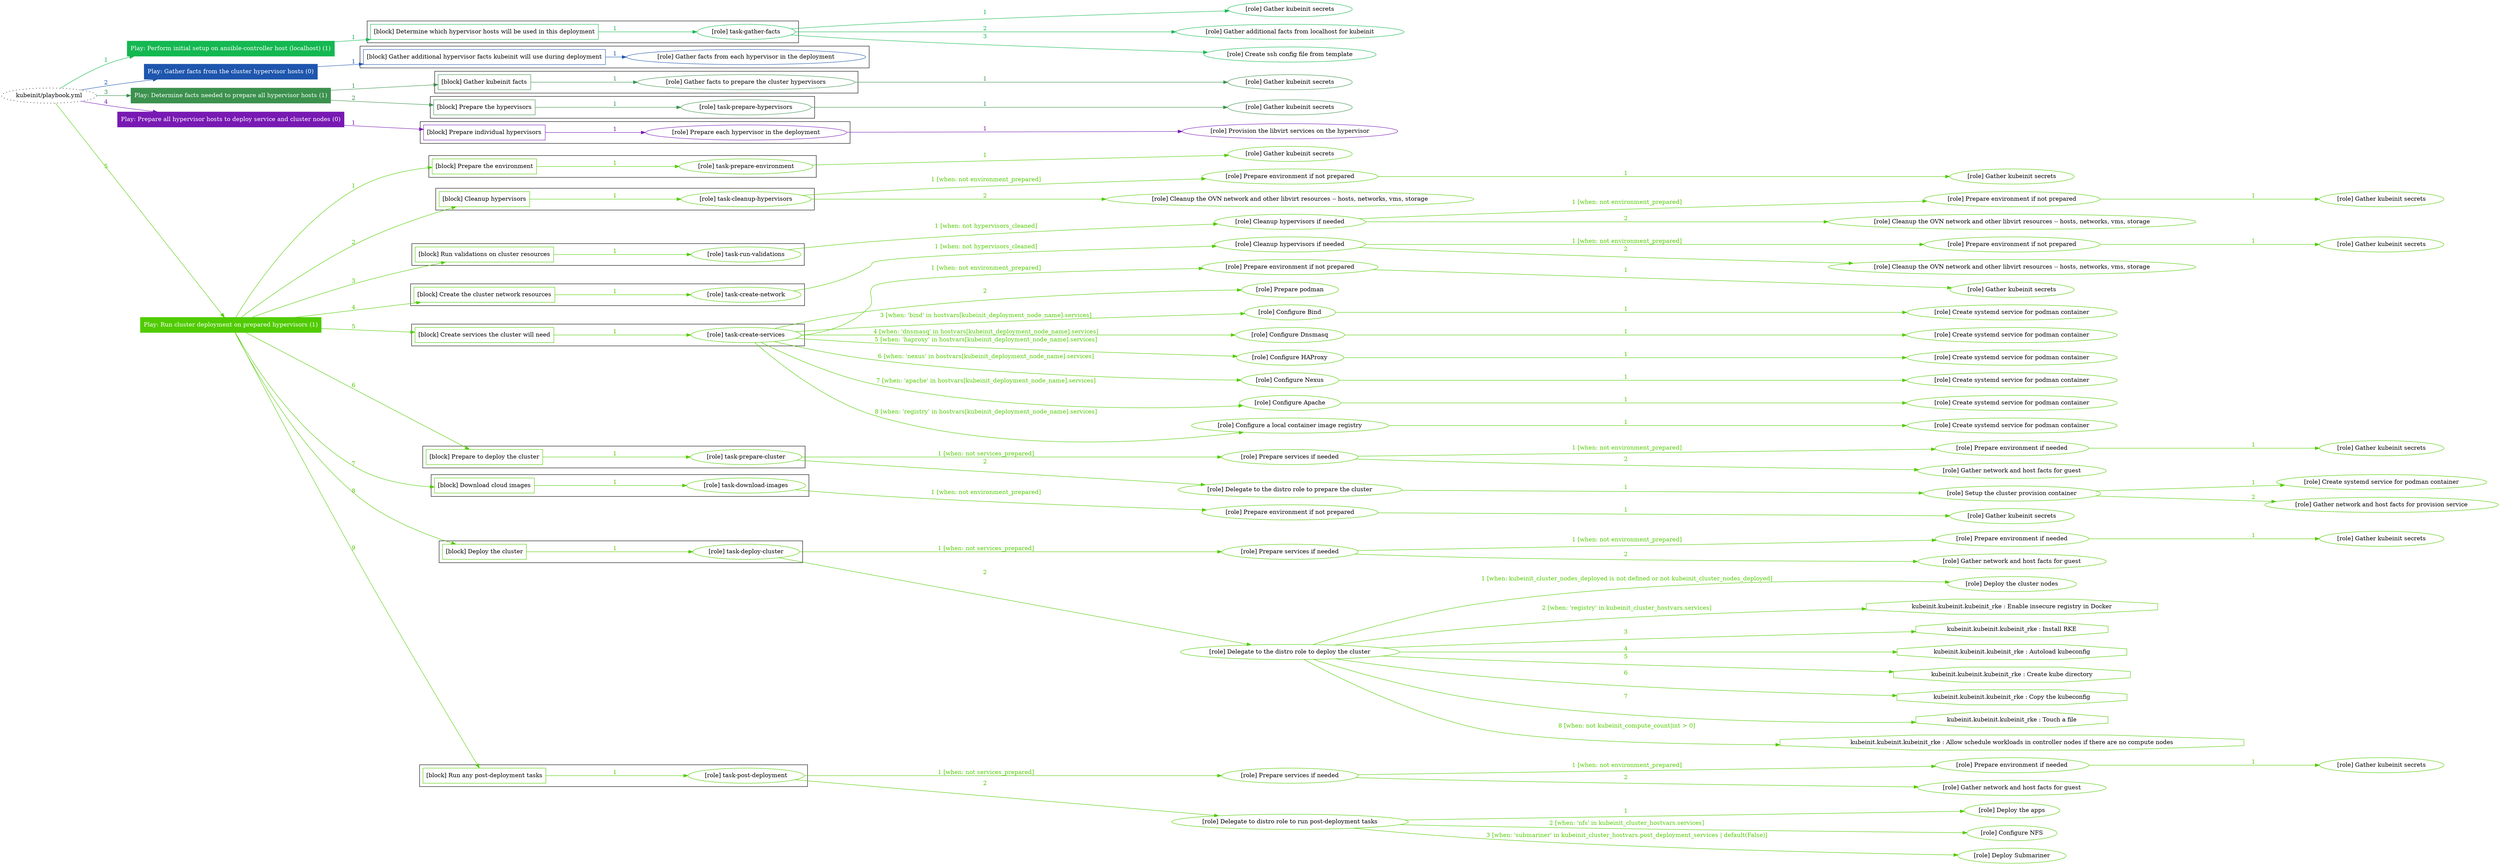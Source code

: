 digraph {
	graph [concentrate=true ordering=in rankdir=LR ratio=fill]
	edge [esep=5 sep=10]
	"kubeinit/playbook.yml" [URL="/home/runner/work/kubeinit/kubeinit/kubeinit/playbook.yml" id=playbook_d50cd968 style=dotted]
	play_6e24d308 [label="Play: Perform initial setup on ansible-controller host (localhost) (1)" URL="/home/runner/work/kubeinit/kubeinit/kubeinit/playbook.yml" color="#14b851" fontcolor="#ffffff" id=play_6e24d308 shape=box style=filled tooltip=localhost]
	"kubeinit/playbook.yml" -> play_6e24d308 [label="1 " color="#14b851" fontcolor="#14b851" id=edge_58a0441f labeltooltip="1 " tooltip="1 "]
	subgraph "Gather kubeinit secrets" {
		role_6b234a7d [label="[role] Gather kubeinit secrets" URL="/home/runner/.ansible/collections/ansible_collections/kubeinit/kubeinit/roles/kubeinit_prepare/tasks/build_hypervisors_group.yml" color="#14b851" id=role_6b234a7d tooltip="Gather kubeinit secrets"]
	}
	subgraph "Gather additional facts from localhost for kubeinit" {
		role_e1f1904f [label="[role] Gather additional facts from localhost for kubeinit" URL="/home/runner/.ansible/collections/ansible_collections/kubeinit/kubeinit/roles/kubeinit_prepare/tasks/build_hypervisors_group.yml" color="#14b851" id=role_e1f1904f tooltip="Gather additional facts from localhost for kubeinit"]
	}
	subgraph "Create ssh config file from template" {
		role_5e4a9730 [label="[role] Create ssh config file from template" URL="/home/runner/.ansible/collections/ansible_collections/kubeinit/kubeinit/roles/kubeinit_prepare/tasks/build_hypervisors_group.yml" color="#14b851" id=role_5e4a9730 tooltip="Create ssh config file from template"]
	}
	subgraph "task-gather-facts" {
		role_fea4864c [label="[role] task-gather-facts" URL="/home/runner/work/kubeinit/kubeinit/kubeinit/playbook.yml" color="#14b851" id=role_fea4864c tooltip="task-gather-facts"]
		role_fea4864c -> role_6b234a7d [label="1 " color="#14b851" fontcolor="#14b851" id=edge_ef1107d3 labeltooltip="1 " tooltip="1 "]
		role_fea4864c -> role_e1f1904f [label="2 " color="#14b851" fontcolor="#14b851" id=edge_8887364e labeltooltip="2 " tooltip="2 "]
		role_fea4864c -> role_5e4a9730 [label="3 " color="#14b851" fontcolor="#14b851" id=edge_f2feffcb labeltooltip="3 " tooltip="3 "]
	}
	subgraph "Play: Perform initial setup on ansible-controller host (localhost) (1)" {
		play_6e24d308 -> block_32f1441e [label=1 color="#14b851" fontcolor="#14b851" id=edge_c7aed9fe labeltooltip=1 tooltip=1]
		subgraph cluster_block_32f1441e {
			block_32f1441e [label="[block] Determine which hypervisor hosts will be used in this deployment" URL="/home/runner/work/kubeinit/kubeinit/kubeinit/playbook.yml" color="#14b851" id=block_32f1441e labeltooltip="Determine which hypervisor hosts will be used in this deployment" shape=box tooltip="Determine which hypervisor hosts will be used in this deployment"]
			block_32f1441e -> role_fea4864c [label="1 " color="#14b851" fontcolor="#14b851" id=edge_cf412bc0 labeltooltip="1 " tooltip="1 "]
		}
	}
	play_21472c81 [label="Play: Gather facts from the cluster hypervisor hosts (0)" URL="/home/runner/work/kubeinit/kubeinit/kubeinit/playbook.yml" color="#1e56ae" fontcolor="#ffffff" id=play_21472c81 shape=box style=filled tooltip="Play: Gather facts from the cluster hypervisor hosts (0)"]
	"kubeinit/playbook.yml" -> play_21472c81 [label="2 " color="#1e56ae" fontcolor="#1e56ae" id=edge_acae8603 labeltooltip="2 " tooltip="2 "]
	subgraph "Gather facts from each hypervisor in the deployment" {
		role_f30ad9b3 [label="[role] Gather facts from each hypervisor in the deployment" URL="/home/runner/work/kubeinit/kubeinit/kubeinit/playbook.yml" color="#1e56ae" id=role_f30ad9b3 tooltip="Gather facts from each hypervisor in the deployment"]
	}
	subgraph "Play: Gather facts from the cluster hypervisor hosts (0)" {
		play_21472c81 -> block_d3c3daf4 [label=1 color="#1e56ae" fontcolor="#1e56ae" id=edge_dc9f9988 labeltooltip=1 tooltip=1]
		subgraph cluster_block_d3c3daf4 {
			block_d3c3daf4 [label="[block] Gather additional hypervisor facts kubeinit will use during deployment" URL="/home/runner/work/kubeinit/kubeinit/kubeinit/playbook.yml" color="#1e56ae" id=block_d3c3daf4 labeltooltip="Gather additional hypervisor facts kubeinit will use during deployment" shape=box tooltip="Gather additional hypervisor facts kubeinit will use during deployment"]
			block_d3c3daf4 -> role_f30ad9b3 [label="1 " color="#1e56ae" fontcolor="#1e56ae" id=edge_e91d3eb0 labeltooltip="1 " tooltip="1 "]
		}
	}
	play_6d030239 [label="Play: Determine facts needed to prepare all hypervisor hosts (1)" URL="/home/runner/work/kubeinit/kubeinit/kubeinit/playbook.yml" color="#3b914d" fontcolor="#ffffff" id=play_6d030239 shape=box style=filled tooltip=localhost]
	"kubeinit/playbook.yml" -> play_6d030239 [label="3 " color="#3b914d" fontcolor="#3b914d" id=edge_6fc996a7 labeltooltip="3 " tooltip="3 "]
	subgraph "Gather kubeinit secrets" {
		role_c53f84a2 [label="[role] Gather kubeinit secrets" URL="/home/runner/.ansible/collections/ansible_collections/kubeinit/kubeinit/roles/kubeinit_prepare/tasks/gather_kubeinit_facts.yml" color="#3b914d" id=role_c53f84a2 tooltip="Gather kubeinit secrets"]
	}
	subgraph "Gather facts to prepare the cluster hypervisors" {
		role_cbb06afe [label="[role] Gather facts to prepare the cluster hypervisors" URL="/home/runner/work/kubeinit/kubeinit/kubeinit/playbook.yml" color="#3b914d" id=role_cbb06afe tooltip="Gather facts to prepare the cluster hypervisors"]
		role_cbb06afe -> role_c53f84a2 [label="1 " color="#3b914d" fontcolor="#3b914d" id=edge_477a97eb labeltooltip="1 " tooltip="1 "]
	}
	subgraph "Gather kubeinit secrets" {
		role_667842ca [label="[role] Gather kubeinit secrets" URL="/home/runner/.ansible/collections/ansible_collections/kubeinit/kubeinit/roles/kubeinit_prepare/tasks/gather_kubeinit_facts.yml" color="#3b914d" id=role_667842ca tooltip="Gather kubeinit secrets"]
	}
	subgraph "task-prepare-hypervisors" {
		role_e7ff1827 [label="[role] task-prepare-hypervisors" URL="/home/runner/work/kubeinit/kubeinit/kubeinit/playbook.yml" color="#3b914d" id=role_e7ff1827 tooltip="task-prepare-hypervisors"]
		role_e7ff1827 -> role_667842ca [label="1 " color="#3b914d" fontcolor="#3b914d" id=edge_8a6662d2 labeltooltip="1 " tooltip="1 "]
	}
	subgraph "Play: Determine facts needed to prepare all hypervisor hosts (1)" {
		play_6d030239 -> block_94d95d93 [label=1 color="#3b914d" fontcolor="#3b914d" id=edge_a33afd26 labeltooltip=1 tooltip=1]
		subgraph cluster_block_94d95d93 {
			block_94d95d93 [label="[block] Gather kubeinit facts" URL="/home/runner/work/kubeinit/kubeinit/kubeinit/playbook.yml" color="#3b914d" id=block_94d95d93 labeltooltip="Gather kubeinit facts" shape=box tooltip="Gather kubeinit facts"]
			block_94d95d93 -> role_cbb06afe [label="1 " color="#3b914d" fontcolor="#3b914d" id=edge_1c8fec27 labeltooltip="1 " tooltip="1 "]
		}
		play_6d030239 -> block_3ad2ca93 [label=2 color="#3b914d" fontcolor="#3b914d" id=edge_a48ece7f labeltooltip=2 tooltip=2]
		subgraph cluster_block_3ad2ca93 {
			block_3ad2ca93 [label="[block] Prepare the hypervisors" URL="/home/runner/work/kubeinit/kubeinit/kubeinit/playbook.yml" color="#3b914d" id=block_3ad2ca93 labeltooltip="Prepare the hypervisors" shape=box tooltip="Prepare the hypervisors"]
			block_3ad2ca93 -> role_e7ff1827 [label="1 " color="#3b914d" fontcolor="#3b914d" id=edge_9020785e labeltooltip="1 " tooltip="1 "]
		}
	}
	play_d7af3c82 [label="Play: Prepare all hypervisor hosts to deploy service and cluster nodes (0)" URL="/home/runner/work/kubeinit/kubeinit/kubeinit/playbook.yml" color="#7819b3" fontcolor="#ffffff" id=play_d7af3c82 shape=box style=filled tooltip="Play: Prepare all hypervisor hosts to deploy service and cluster nodes (0)"]
	"kubeinit/playbook.yml" -> play_d7af3c82 [label="4 " color="#7819b3" fontcolor="#7819b3" id=edge_2f5cd25a labeltooltip="4 " tooltip="4 "]
	subgraph "Provision the libvirt services on the hypervisor" {
		role_282e5408 [label="[role] Provision the libvirt services on the hypervisor" URL="/home/runner/.ansible/collections/ansible_collections/kubeinit/kubeinit/roles/kubeinit_prepare/tasks/prepare_hypervisor.yml" color="#7819b3" id=role_282e5408 tooltip="Provision the libvirt services on the hypervisor"]
	}
	subgraph "Prepare each hypervisor in the deployment" {
		role_6a287589 [label="[role] Prepare each hypervisor in the deployment" URL="/home/runner/work/kubeinit/kubeinit/kubeinit/playbook.yml" color="#7819b3" id=role_6a287589 tooltip="Prepare each hypervisor in the deployment"]
		role_6a287589 -> role_282e5408 [label="1 " color="#7819b3" fontcolor="#7819b3" id=edge_339a4afb labeltooltip="1 " tooltip="1 "]
	}
	subgraph "Play: Prepare all hypervisor hosts to deploy service and cluster nodes (0)" {
		play_d7af3c82 -> block_89760e58 [label=1 color="#7819b3" fontcolor="#7819b3" id=edge_22cd5e23 labeltooltip=1 tooltip=1]
		subgraph cluster_block_89760e58 {
			block_89760e58 [label="[block] Prepare individual hypervisors" URL="/home/runner/work/kubeinit/kubeinit/kubeinit/playbook.yml" color="#7819b3" id=block_89760e58 labeltooltip="Prepare individual hypervisors" shape=box tooltip="Prepare individual hypervisors"]
			block_89760e58 -> role_6a287589 [label="1 " color="#7819b3" fontcolor="#7819b3" id=edge_d97fa6f6 labeltooltip="1 " tooltip="1 "]
		}
	}
	play_5722479e [label="Play: Run cluster deployment on prepared hypervisors (1)" URL="/home/runner/work/kubeinit/kubeinit/kubeinit/playbook.yml" color="#50cb01" fontcolor="#ffffff" id=play_5722479e shape=box style=filled tooltip=localhost]
	"kubeinit/playbook.yml" -> play_5722479e [label="5 " color="#50cb01" fontcolor="#50cb01" id=edge_d7842412 labeltooltip="5 " tooltip="5 "]
	subgraph "Gather kubeinit secrets" {
		role_c52bffbb [label="[role] Gather kubeinit secrets" URL="/home/runner/.ansible/collections/ansible_collections/kubeinit/kubeinit/roles/kubeinit_prepare/tasks/gather_kubeinit_facts.yml" color="#50cb01" id=role_c52bffbb tooltip="Gather kubeinit secrets"]
	}
	subgraph "task-prepare-environment" {
		role_0f33aa97 [label="[role] task-prepare-environment" URL="/home/runner/work/kubeinit/kubeinit/kubeinit/playbook.yml" color="#50cb01" id=role_0f33aa97 tooltip="task-prepare-environment"]
		role_0f33aa97 -> role_c52bffbb [label="1 " color="#50cb01" fontcolor="#50cb01" id=edge_28772c59 labeltooltip="1 " tooltip="1 "]
	}
	subgraph "Gather kubeinit secrets" {
		role_12c48beb [label="[role] Gather kubeinit secrets" URL="/home/runner/.ansible/collections/ansible_collections/kubeinit/kubeinit/roles/kubeinit_prepare/tasks/gather_kubeinit_facts.yml" color="#50cb01" id=role_12c48beb tooltip="Gather kubeinit secrets"]
	}
	subgraph "Prepare environment if not prepared" {
		role_4fa471f6 [label="[role] Prepare environment if not prepared" URL="/home/runner/.ansible/collections/ansible_collections/kubeinit/kubeinit/roles/kubeinit_prepare/tasks/cleanup_hypervisors.yml" color="#50cb01" id=role_4fa471f6 tooltip="Prepare environment if not prepared"]
		role_4fa471f6 -> role_12c48beb [label="1 " color="#50cb01" fontcolor="#50cb01" id=edge_15baa80a labeltooltip="1 " tooltip="1 "]
	}
	subgraph "Cleanup the OVN network and other libvirt resources -- hosts, networks, vms, storage" {
		role_afcccb43 [label="[role] Cleanup the OVN network and other libvirt resources -- hosts, networks, vms, storage" URL="/home/runner/.ansible/collections/ansible_collections/kubeinit/kubeinit/roles/kubeinit_prepare/tasks/cleanup_hypervisors.yml" color="#50cb01" id=role_afcccb43 tooltip="Cleanup the OVN network and other libvirt resources -- hosts, networks, vms, storage"]
	}
	subgraph "task-cleanup-hypervisors" {
		role_6b078a32 [label="[role] task-cleanup-hypervisors" URL="/home/runner/work/kubeinit/kubeinit/kubeinit/playbook.yml" color="#50cb01" id=role_6b078a32 tooltip="task-cleanup-hypervisors"]
		role_6b078a32 -> role_4fa471f6 [label="1 [when: not environment_prepared]" color="#50cb01" fontcolor="#50cb01" id=edge_c92bffcc labeltooltip="1 [when: not environment_prepared]" tooltip="1 [when: not environment_prepared]"]
		role_6b078a32 -> role_afcccb43 [label="2 " color="#50cb01" fontcolor="#50cb01" id=edge_ec9864b6 labeltooltip="2 " tooltip="2 "]
	}
	subgraph "Gather kubeinit secrets" {
		role_26537bbc [label="[role] Gather kubeinit secrets" URL="/home/runner/.ansible/collections/ansible_collections/kubeinit/kubeinit/roles/kubeinit_prepare/tasks/gather_kubeinit_facts.yml" color="#50cb01" id=role_26537bbc tooltip="Gather kubeinit secrets"]
	}
	subgraph "Prepare environment if not prepared" {
		role_581cd1fb [label="[role] Prepare environment if not prepared" URL="/home/runner/.ansible/collections/ansible_collections/kubeinit/kubeinit/roles/kubeinit_prepare/tasks/cleanup_hypervisors.yml" color="#50cb01" id=role_581cd1fb tooltip="Prepare environment if not prepared"]
		role_581cd1fb -> role_26537bbc [label="1 " color="#50cb01" fontcolor="#50cb01" id=edge_e3a7c940 labeltooltip="1 " tooltip="1 "]
	}
	subgraph "Cleanup the OVN network and other libvirt resources -- hosts, networks, vms, storage" {
		role_aee02b20 [label="[role] Cleanup the OVN network and other libvirt resources -- hosts, networks, vms, storage" URL="/home/runner/.ansible/collections/ansible_collections/kubeinit/kubeinit/roles/kubeinit_prepare/tasks/cleanup_hypervisors.yml" color="#50cb01" id=role_aee02b20 tooltip="Cleanup the OVN network and other libvirt resources -- hosts, networks, vms, storage"]
	}
	subgraph "Cleanup hypervisors if needed" {
		role_f892cb80 [label="[role] Cleanup hypervisors if needed" URL="/home/runner/.ansible/collections/ansible_collections/kubeinit/kubeinit/roles/kubeinit_validations/tasks/main.yml" color="#50cb01" id=role_f892cb80 tooltip="Cleanup hypervisors if needed"]
		role_f892cb80 -> role_581cd1fb [label="1 [when: not environment_prepared]" color="#50cb01" fontcolor="#50cb01" id=edge_bfde4ec7 labeltooltip="1 [when: not environment_prepared]" tooltip="1 [when: not environment_prepared]"]
		role_f892cb80 -> role_aee02b20 [label="2 " color="#50cb01" fontcolor="#50cb01" id=edge_2809cf9e labeltooltip="2 " tooltip="2 "]
	}
	subgraph "task-run-validations" {
		role_64a772df [label="[role] task-run-validations" URL="/home/runner/work/kubeinit/kubeinit/kubeinit/playbook.yml" color="#50cb01" id=role_64a772df tooltip="task-run-validations"]
		role_64a772df -> role_f892cb80 [label="1 [when: not hypervisors_cleaned]" color="#50cb01" fontcolor="#50cb01" id=edge_3ee5023e labeltooltip="1 [when: not hypervisors_cleaned]" tooltip="1 [when: not hypervisors_cleaned]"]
	}
	subgraph "Gather kubeinit secrets" {
		role_7695e03d [label="[role] Gather kubeinit secrets" URL="/home/runner/.ansible/collections/ansible_collections/kubeinit/kubeinit/roles/kubeinit_prepare/tasks/gather_kubeinit_facts.yml" color="#50cb01" id=role_7695e03d tooltip="Gather kubeinit secrets"]
	}
	subgraph "Prepare environment if not prepared" {
		role_1905a1e6 [label="[role] Prepare environment if not prepared" URL="/home/runner/.ansible/collections/ansible_collections/kubeinit/kubeinit/roles/kubeinit_prepare/tasks/cleanup_hypervisors.yml" color="#50cb01" id=role_1905a1e6 tooltip="Prepare environment if not prepared"]
		role_1905a1e6 -> role_7695e03d [label="1 " color="#50cb01" fontcolor="#50cb01" id=edge_492ffe1e labeltooltip="1 " tooltip="1 "]
	}
	subgraph "Cleanup the OVN network and other libvirt resources -- hosts, networks, vms, storage" {
		role_3d26dc4c [label="[role] Cleanup the OVN network and other libvirt resources -- hosts, networks, vms, storage" URL="/home/runner/.ansible/collections/ansible_collections/kubeinit/kubeinit/roles/kubeinit_prepare/tasks/cleanup_hypervisors.yml" color="#50cb01" id=role_3d26dc4c tooltip="Cleanup the OVN network and other libvirt resources -- hosts, networks, vms, storage"]
	}
	subgraph "Cleanup hypervisors if needed" {
		role_6041e711 [label="[role] Cleanup hypervisors if needed" URL="/home/runner/.ansible/collections/ansible_collections/kubeinit/kubeinit/roles/kubeinit_libvirt/tasks/create_network.yml" color="#50cb01" id=role_6041e711 tooltip="Cleanup hypervisors if needed"]
		role_6041e711 -> role_1905a1e6 [label="1 [when: not environment_prepared]" color="#50cb01" fontcolor="#50cb01" id=edge_0097f116 labeltooltip="1 [when: not environment_prepared]" tooltip="1 [when: not environment_prepared]"]
		role_6041e711 -> role_3d26dc4c [label="2 " color="#50cb01" fontcolor="#50cb01" id=edge_97c958a2 labeltooltip="2 " tooltip="2 "]
	}
	subgraph "task-create-network" {
		role_dd2c434c [label="[role] task-create-network" URL="/home/runner/work/kubeinit/kubeinit/kubeinit/playbook.yml" color="#50cb01" id=role_dd2c434c tooltip="task-create-network"]
		role_dd2c434c -> role_6041e711 [label="1 [when: not hypervisors_cleaned]" color="#50cb01" fontcolor="#50cb01" id=edge_751f9777 labeltooltip="1 [when: not hypervisors_cleaned]" tooltip="1 [when: not hypervisors_cleaned]"]
	}
	subgraph "Gather kubeinit secrets" {
		role_8dbe6a53 [label="[role] Gather kubeinit secrets" URL="/home/runner/.ansible/collections/ansible_collections/kubeinit/kubeinit/roles/kubeinit_prepare/tasks/gather_kubeinit_facts.yml" color="#50cb01" id=role_8dbe6a53 tooltip="Gather kubeinit secrets"]
	}
	subgraph "Prepare environment if not prepared" {
		role_9a5a4f00 [label="[role] Prepare environment if not prepared" URL="/home/runner/.ansible/collections/ansible_collections/kubeinit/kubeinit/roles/kubeinit_services/tasks/main.yml" color="#50cb01" id=role_9a5a4f00 tooltip="Prepare environment if not prepared"]
		role_9a5a4f00 -> role_8dbe6a53 [label="1 " color="#50cb01" fontcolor="#50cb01" id=edge_d7f94bbe labeltooltip="1 " tooltip="1 "]
	}
	subgraph "Prepare podman" {
		role_e34d1afc [label="[role] Prepare podman" URL="/home/runner/.ansible/collections/ansible_collections/kubeinit/kubeinit/roles/kubeinit_services/tasks/00_create_service_pod.yml" color="#50cb01" id=role_e34d1afc tooltip="Prepare podman"]
	}
	subgraph "Create systemd service for podman container" {
		role_6db676a5 [label="[role] Create systemd service for podman container" URL="/home/runner/.ansible/collections/ansible_collections/kubeinit/kubeinit/roles/kubeinit_bind/tasks/main.yml" color="#50cb01" id=role_6db676a5 tooltip="Create systemd service for podman container"]
	}
	subgraph "Configure Bind" {
		role_57120aaf [label="[role] Configure Bind" URL="/home/runner/.ansible/collections/ansible_collections/kubeinit/kubeinit/roles/kubeinit_services/tasks/start_services_containers.yml" color="#50cb01" id=role_57120aaf tooltip="Configure Bind"]
		role_57120aaf -> role_6db676a5 [label="1 " color="#50cb01" fontcolor="#50cb01" id=edge_88d963e0 labeltooltip="1 " tooltip="1 "]
	}
	subgraph "Create systemd service for podman container" {
		role_f247e029 [label="[role] Create systemd service for podman container" URL="/home/runner/.ansible/collections/ansible_collections/kubeinit/kubeinit/roles/kubeinit_dnsmasq/tasks/main.yml" color="#50cb01" id=role_f247e029 tooltip="Create systemd service for podman container"]
	}
	subgraph "Configure Dnsmasq" {
		role_0bdc9dc4 [label="[role] Configure Dnsmasq" URL="/home/runner/.ansible/collections/ansible_collections/kubeinit/kubeinit/roles/kubeinit_services/tasks/start_services_containers.yml" color="#50cb01" id=role_0bdc9dc4 tooltip="Configure Dnsmasq"]
		role_0bdc9dc4 -> role_f247e029 [label="1 " color="#50cb01" fontcolor="#50cb01" id=edge_10ea80e9 labeltooltip="1 " tooltip="1 "]
	}
	subgraph "Create systemd service for podman container" {
		role_c67f780e [label="[role] Create systemd service for podman container" URL="/home/runner/.ansible/collections/ansible_collections/kubeinit/kubeinit/roles/kubeinit_haproxy/tasks/main.yml" color="#50cb01" id=role_c67f780e tooltip="Create systemd service for podman container"]
	}
	subgraph "Configure HAProxy" {
		role_1e1670ff [label="[role] Configure HAProxy" URL="/home/runner/.ansible/collections/ansible_collections/kubeinit/kubeinit/roles/kubeinit_services/tasks/start_services_containers.yml" color="#50cb01" id=role_1e1670ff tooltip="Configure HAProxy"]
		role_1e1670ff -> role_c67f780e [label="1 " color="#50cb01" fontcolor="#50cb01" id=edge_c6e19603 labeltooltip="1 " tooltip="1 "]
	}
	subgraph "Create systemd service for podman container" {
		role_d4ab1837 [label="[role] Create systemd service for podman container" URL="/home/runner/.ansible/collections/ansible_collections/kubeinit/kubeinit/roles/kubeinit_nexus/tasks/main.yml" color="#50cb01" id=role_d4ab1837 tooltip="Create systemd service for podman container"]
	}
	subgraph "Configure Nexus" {
		role_b6940a45 [label="[role] Configure Nexus" URL="/home/runner/.ansible/collections/ansible_collections/kubeinit/kubeinit/roles/kubeinit_services/tasks/start_services_containers.yml" color="#50cb01" id=role_b6940a45 tooltip="Configure Nexus"]
		role_b6940a45 -> role_d4ab1837 [label="1 " color="#50cb01" fontcolor="#50cb01" id=edge_9721f182 labeltooltip="1 " tooltip="1 "]
	}
	subgraph "Create systemd service for podman container" {
		role_47641864 [label="[role] Create systemd service for podman container" URL="/home/runner/.ansible/collections/ansible_collections/kubeinit/kubeinit/roles/kubeinit_apache/tasks/main.yml" color="#50cb01" id=role_47641864 tooltip="Create systemd service for podman container"]
	}
	subgraph "Configure Apache" {
		role_25cda27b [label="[role] Configure Apache" URL="/home/runner/.ansible/collections/ansible_collections/kubeinit/kubeinit/roles/kubeinit_services/tasks/start_services_containers.yml" color="#50cb01" id=role_25cda27b tooltip="Configure Apache"]
		role_25cda27b -> role_47641864 [label="1 " color="#50cb01" fontcolor="#50cb01" id=edge_a4625b8f labeltooltip="1 " tooltip="1 "]
	}
	subgraph "Create systemd service for podman container" {
		role_1bcb14f1 [label="[role] Create systemd service for podman container" URL="/home/runner/.ansible/collections/ansible_collections/kubeinit/kubeinit/roles/kubeinit_registry/tasks/main.yml" color="#50cb01" id=role_1bcb14f1 tooltip="Create systemd service for podman container"]
	}
	subgraph "Configure a local container image registry" {
		role_ef2a280f [label="[role] Configure a local container image registry" URL="/home/runner/.ansible/collections/ansible_collections/kubeinit/kubeinit/roles/kubeinit_services/tasks/start_services_containers.yml" color="#50cb01" id=role_ef2a280f tooltip="Configure a local container image registry"]
		role_ef2a280f -> role_1bcb14f1 [label="1 " color="#50cb01" fontcolor="#50cb01" id=edge_e369c43e labeltooltip="1 " tooltip="1 "]
	}
	subgraph "task-create-services" {
		role_f82e0df0 [label="[role] task-create-services" URL="/home/runner/work/kubeinit/kubeinit/kubeinit/playbook.yml" color="#50cb01" id=role_f82e0df0 tooltip="task-create-services"]
		role_f82e0df0 -> role_9a5a4f00 [label="1 [when: not environment_prepared]" color="#50cb01" fontcolor="#50cb01" id=edge_e5b68f33 labeltooltip="1 [when: not environment_prepared]" tooltip="1 [when: not environment_prepared]"]
		role_f82e0df0 -> role_e34d1afc [label="2 " color="#50cb01" fontcolor="#50cb01" id=edge_631bfa87 labeltooltip="2 " tooltip="2 "]
		role_f82e0df0 -> role_57120aaf [label="3 [when: 'bind' in hostvars[kubeinit_deployment_node_name].services]" color="#50cb01" fontcolor="#50cb01" id=edge_f367911d labeltooltip="3 [when: 'bind' in hostvars[kubeinit_deployment_node_name].services]" tooltip="3 [when: 'bind' in hostvars[kubeinit_deployment_node_name].services]"]
		role_f82e0df0 -> role_0bdc9dc4 [label="4 [when: 'dnsmasq' in hostvars[kubeinit_deployment_node_name].services]" color="#50cb01" fontcolor="#50cb01" id=edge_a78ab593 labeltooltip="4 [when: 'dnsmasq' in hostvars[kubeinit_deployment_node_name].services]" tooltip="4 [when: 'dnsmasq' in hostvars[kubeinit_deployment_node_name].services]"]
		role_f82e0df0 -> role_1e1670ff [label="5 [when: 'haproxy' in hostvars[kubeinit_deployment_node_name].services]" color="#50cb01" fontcolor="#50cb01" id=edge_ccd16428 labeltooltip="5 [when: 'haproxy' in hostvars[kubeinit_deployment_node_name].services]" tooltip="5 [when: 'haproxy' in hostvars[kubeinit_deployment_node_name].services]"]
		role_f82e0df0 -> role_b6940a45 [label="6 [when: 'nexus' in hostvars[kubeinit_deployment_node_name].services]" color="#50cb01" fontcolor="#50cb01" id=edge_24e6df3c labeltooltip="6 [when: 'nexus' in hostvars[kubeinit_deployment_node_name].services]" tooltip="6 [when: 'nexus' in hostvars[kubeinit_deployment_node_name].services]"]
		role_f82e0df0 -> role_25cda27b [label="7 [when: 'apache' in hostvars[kubeinit_deployment_node_name].services]" color="#50cb01" fontcolor="#50cb01" id=edge_0648e88a labeltooltip="7 [when: 'apache' in hostvars[kubeinit_deployment_node_name].services]" tooltip="7 [when: 'apache' in hostvars[kubeinit_deployment_node_name].services]"]
		role_f82e0df0 -> role_ef2a280f [label="8 [when: 'registry' in hostvars[kubeinit_deployment_node_name].services]" color="#50cb01" fontcolor="#50cb01" id=edge_a3c65dc1 labeltooltip="8 [when: 'registry' in hostvars[kubeinit_deployment_node_name].services]" tooltip="8 [when: 'registry' in hostvars[kubeinit_deployment_node_name].services]"]
	}
	subgraph "Gather kubeinit secrets" {
		role_e6f7f60e [label="[role] Gather kubeinit secrets" URL="/home/runner/.ansible/collections/ansible_collections/kubeinit/kubeinit/roles/kubeinit_prepare/tasks/gather_kubeinit_facts.yml" color="#50cb01" id=role_e6f7f60e tooltip="Gather kubeinit secrets"]
	}
	subgraph "Prepare environment if needed" {
		role_c355fa74 [label="[role] Prepare environment if needed" URL="/home/runner/.ansible/collections/ansible_collections/kubeinit/kubeinit/roles/kubeinit_services/tasks/prepare_services.yml" color="#50cb01" id=role_c355fa74 tooltip="Prepare environment if needed"]
		role_c355fa74 -> role_e6f7f60e [label="1 " color="#50cb01" fontcolor="#50cb01" id=edge_98441a46 labeltooltip="1 " tooltip="1 "]
	}
	subgraph "Gather network and host facts for guest" {
		role_408b1b11 [label="[role] Gather network and host facts for guest" URL="/home/runner/.ansible/collections/ansible_collections/kubeinit/kubeinit/roles/kubeinit_services/tasks/prepare_services.yml" color="#50cb01" id=role_408b1b11 tooltip="Gather network and host facts for guest"]
	}
	subgraph "Prepare services if needed" {
		role_27f1fcd2 [label="[role] Prepare services if needed" URL="/home/runner/.ansible/collections/ansible_collections/kubeinit/kubeinit/roles/kubeinit_prepare/tasks/prepare_cluster.yml" color="#50cb01" id=role_27f1fcd2 tooltip="Prepare services if needed"]
		role_27f1fcd2 -> role_c355fa74 [label="1 [when: not environment_prepared]" color="#50cb01" fontcolor="#50cb01" id=edge_4f1d55f6 labeltooltip="1 [when: not environment_prepared]" tooltip="1 [when: not environment_prepared]"]
		role_27f1fcd2 -> role_408b1b11 [label="2 " color="#50cb01" fontcolor="#50cb01" id=edge_cf5d70a6 labeltooltip="2 " tooltip="2 "]
	}
	subgraph "Create systemd service for podman container" {
		role_9ae5fd2e [label="[role] Create systemd service for podman container" URL="/home/runner/.ansible/collections/ansible_collections/kubeinit/kubeinit/roles/kubeinit_services/tasks/create_provision_container.yml" color="#50cb01" id=role_9ae5fd2e tooltip="Create systemd service for podman container"]
	}
	subgraph "Gather network and host facts for provision service" {
		role_609b601a [label="[role] Gather network and host facts for provision service" URL="/home/runner/.ansible/collections/ansible_collections/kubeinit/kubeinit/roles/kubeinit_services/tasks/create_provision_container.yml" color="#50cb01" id=role_609b601a tooltip="Gather network and host facts for provision service"]
	}
	subgraph "Setup the cluster provision container" {
		role_04b4c85f [label="[role] Setup the cluster provision container" URL="/home/runner/.ansible/collections/ansible_collections/kubeinit/kubeinit/roles/kubeinit_rke/tasks/prepare_cluster.yml" color="#50cb01" id=role_04b4c85f tooltip="Setup the cluster provision container"]
		role_04b4c85f -> role_9ae5fd2e [label="1 " color="#50cb01" fontcolor="#50cb01" id=edge_900fc52e labeltooltip="1 " tooltip="1 "]
		role_04b4c85f -> role_609b601a [label="2 " color="#50cb01" fontcolor="#50cb01" id=edge_cdbf56f6 labeltooltip="2 " tooltip="2 "]
	}
	subgraph "Delegate to the distro role to prepare the cluster" {
		role_afe915fb [label="[role] Delegate to the distro role to prepare the cluster" URL="/home/runner/.ansible/collections/ansible_collections/kubeinit/kubeinit/roles/kubeinit_prepare/tasks/prepare_cluster.yml" color="#50cb01" id=role_afe915fb tooltip="Delegate to the distro role to prepare the cluster"]
		role_afe915fb -> role_04b4c85f [label="1 " color="#50cb01" fontcolor="#50cb01" id=edge_9bb2f8aa labeltooltip="1 " tooltip="1 "]
	}
	subgraph "task-prepare-cluster" {
		role_f7e9b2f4 [label="[role] task-prepare-cluster" URL="/home/runner/work/kubeinit/kubeinit/kubeinit/playbook.yml" color="#50cb01" id=role_f7e9b2f4 tooltip="task-prepare-cluster"]
		role_f7e9b2f4 -> role_27f1fcd2 [label="1 [when: not services_prepared]" color="#50cb01" fontcolor="#50cb01" id=edge_3f6bf133 labeltooltip="1 [when: not services_prepared]" tooltip="1 [when: not services_prepared]"]
		role_f7e9b2f4 -> role_afe915fb [label="2 " color="#50cb01" fontcolor="#50cb01" id=edge_2af1326e labeltooltip="2 " tooltip="2 "]
	}
	subgraph "Gather kubeinit secrets" {
		role_2312bb10 [label="[role] Gather kubeinit secrets" URL="/home/runner/.ansible/collections/ansible_collections/kubeinit/kubeinit/roles/kubeinit_prepare/tasks/gather_kubeinit_facts.yml" color="#50cb01" id=role_2312bb10 tooltip="Gather kubeinit secrets"]
	}
	subgraph "Prepare environment if not prepared" {
		role_aa69eb3c [label="[role] Prepare environment if not prepared" URL="/home/runner/.ansible/collections/ansible_collections/kubeinit/kubeinit/roles/kubeinit_libvirt/tasks/download_cloud_images.yml" color="#50cb01" id=role_aa69eb3c tooltip="Prepare environment if not prepared"]
		role_aa69eb3c -> role_2312bb10 [label="1 " color="#50cb01" fontcolor="#50cb01" id=edge_c188063a labeltooltip="1 " tooltip="1 "]
	}
	subgraph "task-download-images" {
		role_92f78cff [label="[role] task-download-images" URL="/home/runner/work/kubeinit/kubeinit/kubeinit/playbook.yml" color="#50cb01" id=role_92f78cff tooltip="task-download-images"]
		role_92f78cff -> role_aa69eb3c [label="1 [when: not environment_prepared]" color="#50cb01" fontcolor="#50cb01" id=edge_12e968fd labeltooltip="1 [when: not environment_prepared]" tooltip="1 [when: not environment_prepared]"]
	}
	subgraph "Gather kubeinit secrets" {
		role_16ecde21 [label="[role] Gather kubeinit secrets" URL="/home/runner/.ansible/collections/ansible_collections/kubeinit/kubeinit/roles/kubeinit_prepare/tasks/gather_kubeinit_facts.yml" color="#50cb01" id=role_16ecde21 tooltip="Gather kubeinit secrets"]
	}
	subgraph "Prepare environment if needed" {
		role_3738a9dd [label="[role] Prepare environment if needed" URL="/home/runner/.ansible/collections/ansible_collections/kubeinit/kubeinit/roles/kubeinit_services/tasks/prepare_services.yml" color="#50cb01" id=role_3738a9dd tooltip="Prepare environment if needed"]
		role_3738a9dd -> role_16ecde21 [label="1 " color="#50cb01" fontcolor="#50cb01" id=edge_cd4fb1e4 labeltooltip="1 " tooltip="1 "]
	}
	subgraph "Gather network and host facts for guest" {
		role_fadee729 [label="[role] Gather network and host facts for guest" URL="/home/runner/.ansible/collections/ansible_collections/kubeinit/kubeinit/roles/kubeinit_services/tasks/prepare_services.yml" color="#50cb01" id=role_fadee729 tooltip="Gather network and host facts for guest"]
	}
	subgraph "Prepare services if needed" {
		role_cbb51206 [label="[role] Prepare services if needed" URL="/home/runner/.ansible/collections/ansible_collections/kubeinit/kubeinit/roles/kubeinit_prepare/tasks/deploy_cluster.yml" color="#50cb01" id=role_cbb51206 tooltip="Prepare services if needed"]
		role_cbb51206 -> role_3738a9dd [label="1 [when: not environment_prepared]" color="#50cb01" fontcolor="#50cb01" id=edge_9931bcf4 labeltooltip="1 [when: not environment_prepared]" tooltip="1 [when: not environment_prepared]"]
		role_cbb51206 -> role_fadee729 [label="2 " color="#50cb01" fontcolor="#50cb01" id=edge_b1313521 labeltooltip="2 " tooltip="2 "]
	}
	subgraph "Deploy the cluster nodes" {
		role_d4a446f1 [label="[role] Deploy the cluster nodes" URL="/home/runner/.ansible/collections/ansible_collections/kubeinit/kubeinit/roles/kubeinit_rke/tasks/main.yml" color="#50cb01" id=role_d4a446f1 tooltip="Deploy the cluster nodes"]
	}
	subgraph "Delegate to the distro role to deploy the cluster" {
		role_bad8894c [label="[role] Delegate to the distro role to deploy the cluster" URL="/home/runner/.ansible/collections/ansible_collections/kubeinit/kubeinit/roles/kubeinit_prepare/tasks/deploy_cluster.yml" color="#50cb01" id=role_bad8894c tooltip="Delegate to the distro role to deploy the cluster"]
		role_bad8894c -> role_d4a446f1 [label="1 [when: kubeinit_cluster_nodes_deployed is not defined or not kubeinit_cluster_nodes_deployed]" color="#50cb01" fontcolor="#50cb01" id=edge_33e2b652 labeltooltip="1 [when: kubeinit_cluster_nodes_deployed is not defined or not kubeinit_cluster_nodes_deployed]" tooltip="1 [when: kubeinit_cluster_nodes_deployed is not defined or not kubeinit_cluster_nodes_deployed]"]
		task_b1aa148f [label="kubeinit.kubeinit.kubeinit_rke : Enable insecure registry in Docker" URL="/home/runner/.ansible/collections/ansible_collections/kubeinit/kubeinit/roles/kubeinit_rke/tasks/main.yml" color="#50cb01" id=task_b1aa148f shape=octagon tooltip="kubeinit.kubeinit.kubeinit_rke : Enable insecure registry in Docker"]
		role_bad8894c -> task_b1aa148f [label="2 [when: 'registry' in kubeinit_cluster_hostvars.services]" color="#50cb01" fontcolor="#50cb01" id=edge_1281621f labeltooltip="2 [when: 'registry' in kubeinit_cluster_hostvars.services]" tooltip="2 [when: 'registry' in kubeinit_cluster_hostvars.services]"]
		task_2017a941 [label="kubeinit.kubeinit.kubeinit_rke : Install RKE" URL="/home/runner/.ansible/collections/ansible_collections/kubeinit/kubeinit/roles/kubeinit_rke/tasks/main.yml" color="#50cb01" id=task_2017a941 shape=octagon tooltip="kubeinit.kubeinit.kubeinit_rke : Install RKE"]
		role_bad8894c -> task_2017a941 [label="3 " color="#50cb01" fontcolor="#50cb01" id=edge_3f57244f labeltooltip="3 " tooltip="3 "]
		task_ae8e619f [label="kubeinit.kubeinit.kubeinit_rke : Autoload kubeconfig" URL="/home/runner/.ansible/collections/ansible_collections/kubeinit/kubeinit/roles/kubeinit_rke/tasks/main.yml" color="#50cb01" id=task_ae8e619f shape=octagon tooltip="kubeinit.kubeinit.kubeinit_rke : Autoload kubeconfig"]
		role_bad8894c -> task_ae8e619f [label="4 " color="#50cb01" fontcolor="#50cb01" id=edge_21e8ce22 labeltooltip="4 " tooltip="4 "]
		task_57e45636 [label="kubeinit.kubeinit.kubeinit_rke : Create kube directory" URL="/home/runner/.ansible/collections/ansible_collections/kubeinit/kubeinit/roles/kubeinit_rke/tasks/main.yml" color="#50cb01" id=task_57e45636 shape=octagon tooltip="kubeinit.kubeinit.kubeinit_rke : Create kube directory"]
		role_bad8894c -> task_57e45636 [label="5 " color="#50cb01" fontcolor="#50cb01" id=edge_de435aee labeltooltip="5 " tooltip="5 "]
		task_3d7819bb [label="kubeinit.kubeinit.kubeinit_rke : Copy the kubeconfig" URL="/home/runner/.ansible/collections/ansible_collections/kubeinit/kubeinit/roles/kubeinit_rke/tasks/main.yml" color="#50cb01" id=task_3d7819bb shape=octagon tooltip="kubeinit.kubeinit.kubeinit_rke : Copy the kubeconfig"]
		role_bad8894c -> task_3d7819bb [label="6 " color="#50cb01" fontcolor="#50cb01" id=edge_a8ba722f labeltooltip="6 " tooltip="6 "]
		task_32d31bdb [label="kubeinit.kubeinit.kubeinit_rke : Touch a file" URL="/home/runner/.ansible/collections/ansible_collections/kubeinit/kubeinit/roles/kubeinit_rke/tasks/main.yml" color="#50cb01" id=task_32d31bdb shape=octagon tooltip="kubeinit.kubeinit.kubeinit_rke : Touch a file"]
		role_bad8894c -> task_32d31bdb [label="7 " color="#50cb01" fontcolor="#50cb01" id=edge_ca9297ea labeltooltip="7 " tooltip="7 "]
		task_909e7caa [label="kubeinit.kubeinit.kubeinit_rke : Allow schedule workloads in controller nodes if there are no compute nodes" URL="/home/runner/.ansible/collections/ansible_collections/kubeinit/kubeinit/roles/kubeinit_rke/tasks/main.yml" color="#50cb01" id=task_909e7caa shape=octagon tooltip="kubeinit.kubeinit.kubeinit_rke : Allow schedule workloads in controller nodes if there are no compute nodes"]
		role_bad8894c -> task_909e7caa [label="8 [when: not kubeinit_compute_count|int > 0]" color="#50cb01" fontcolor="#50cb01" id=edge_f596e8fe labeltooltip="8 [when: not kubeinit_compute_count|int > 0]" tooltip="8 [when: not kubeinit_compute_count|int > 0]"]
	}
	subgraph "task-deploy-cluster" {
		role_ee34e630 [label="[role] task-deploy-cluster" URL="/home/runner/work/kubeinit/kubeinit/kubeinit/playbook.yml" color="#50cb01" id=role_ee34e630 tooltip="task-deploy-cluster"]
		role_ee34e630 -> role_cbb51206 [label="1 [when: not services_prepared]" color="#50cb01" fontcolor="#50cb01" id=edge_e307dc2b labeltooltip="1 [when: not services_prepared]" tooltip="1 [when: not services_prepared]"]
		role_ee34e630 -> role_bad8894c [label="2 " color="#50cb01" fontcolor="#50cb01" id=edge_4b05c6db labeltooltip="2 " tooltip="2 "]
	}
	subgraph "Gather kubeinit secrets" {
		role_62b235f6 [label="[role] Gather kubeinit secrets" URL="/home/runner/.ansible/collections/ansible_collections/kubeinit/kubeinit/roles/kubeinit_prepare/tasks/gather_kubeinit_facts.yml" color="#50cb01" id=role_62b235f6 tooltip="Gather kubeinit secrets"]
	}
	subgraph "Prepare environment if needed" {
		role_c637c6c0 [label="[role] Prepare environment if needed" URL="/home/runner/.ansible/collections/ansible_collections/kubeinit/kubeinit/roles/kubeinit_services/tasks/prepare_services.yml" color="#50cb01" id=role_c637c6c0 tooltip="Prepare environment if needed"]
		role_c637c6c0 -> role_62b235f6 [label="1 " color="#50cb01" fontcolor="#50cb01" id=edge_239f85ea labeltooltip="1 " tooltip="1 "]
	}
	subgraph "Gather network and host facts for guest" {
		role_9fa3c034 [label="[role] Gather network and host facts for guest" URL="/home/runner/.ansible/collections/ansible_collections/kubeinit/kubeinit/roles/kubeinit_services/tasks/prepare_services.yml" color="#50cb01" id=role_9fa3c034 tooltip="Gather network and host facts for guest"]
	}
	subgraph "Prepare services if needed" {
		role_a5064255 [label="[role] Prepare services if needed" URL="/home/runner/.ansible/collections/ansible_collections/kubeinit/kubeinit/roles/kubeinit_prepare/tasks/post_deployment.yml" color="#50cb01" id=role_a5064255 tooltip="Prepare services if needed"]
		role_a5064255 -> role_c637c6c0 [label="1 [when: not environment_prepared]" color="#50cb01" fontcolor="#50cb01" id=edge_ba4799b9 labeltooltip="1 [when: not environment_prepared]" tooltip="1 [when: not environment_prepared]"]
		role_a5064255 -> role_9fa3c034 [label="2 " color="#50cb01" fontcolor="#50cb01" id=edge_beaf519f labeltooltip="2 " tooltip="2 "]
	}
	subgraph "Deploy the apps" {
		role_420fa494 [label="[role] Deploy the apps" URL="/home/runner/.ansible/collections/ansible_collections/kubeinit/kubeinit/roles/kubeinit_rke/tasks/post_deployment_tasks.yml" color="#50cb01" id=role_420fa494 tooltip="Deploy the apps"]
	}
	subgraph "Configure NFS" {
		role_167b9361 [label="[role] Configure NFS" URL="/home/runner/.ansible/collections/ansible_collections/kubeinit/kubeinit/roles/kubeinit_rke/tasks/post_deployment_tasks.yml" color="#50cb01" id=role_167b9361 tooltip="Configure NFS"]
	}
	subgraph "Deploy Submariner" {
		role_826129b0 [label="[role] Deploy Submariner" URL="/home/runner/.ansible/collections/ansible_collections/kubeinit/kubeinit/roles/kubeinit_rke/tasks/post_deployment_tasks.yml" color="#50cb01" id=role_826129b0 tooltip="Deploy Submariner"]
	}
	subgraph "Delegate to distro role to run post-deployment tasks" {
		role_702d6a13 [label="[role] Delegate to distro role to run post-deployment tasks" URL="/home/runner/.ansible/collections/ansible_collections/kubeinit/kubeinit/roles/kubeinit_prepare/tasks/post_deployment.yml" color="#50cb01" id=role_702d6a13 tooltip="Delegate to distro role to run post-deployment tasks"]
		role_702d6a13 -> role_420fa494 [label="1 " color="#50cb01" fontcolor="#50cb01" id=edge_79a06fe2 labeltooltip="1 " tooltip="1 "]
		role_702d6a13 -> role_167b9361 [label="2 [when: 'nfs' in kubeinit_cluster_hostvars.services]" color="#50cb01" fontcolor="#50cb01" id=edge_c5897d04 labeltooltip="2 [when: 'nfs' in kubeinit_cluster_hostvars.services]" tooltip="2 [when: 'nfs' in kubeinit_cluster_hostvars.services]"]
		role_702d6a13 -> role_826129b0 [label="3 [when: 'submariner' in kubeinit_cluster_hostvars.post_deployment_services | default(False)]" color="#50cb01" fontcolor="#50cb01" id=edge_4e24aa35 labeltooltip="3 [when: 'submariner' in kubeinit_cluster_hostvars.post_deployment_services | default(False)]" tooltip="3 [when: 'submariner' in kubeinit_cluster_hostvars.post_deployment_services | default(False)]"]
	}
	subgraph "task-post-deployment" {
		role_88c90b9c [label="[role] task-post-deployment" URL="/home/runner/work/kubeinit/kubeinit/kubeinit/playbook.yml" color="#50cb01" id=role_88c90b9c tooltip="task-post-deployment"]
		role_88c90b9c -> role_a5064255 [label="1 [when: not services_prepared]" color="#50cb01" fontcolor="#50cb01" id=edge_fc7b745c labeltooltip="1 [when: not services_prepared]" tooltip="1 [when: not services_prepared]"]
		role_88c90b9c -> role_702d6a13 [label="2 " color="#50cb01" fontcolor="#50cb01" id=edge_8c98883a labeltooltip="2 " tooltip="2 "]
	}
	subgraph "Play: Run cluster deployment on prepared hypervisors (1)" {
		play_5722479e -> block_58f79e5e [label=1 color="#50cb01" fontcolor="#50cb01" id=edge_7465214d labeltooltip=1 tooltip=1]
		subgraph cluster_block_58f79e5e {
			block_58f79e5e [label="[block] Prepare the environment" URL="/home/runner/work/kubeinit/kubeinit/kubeinit/playbook.yml" color="#50cb01" id=block_58f79e5e labeltooltip="Prepare the environment" shape=box tooltip="Prepare the environment"]
			block_58f79e5e -> role_0f33aa97 [label="1 " color="#50cb01" fontcolor="#50cb01" id=edge_5d4e9696 labeltooltip="1 " tooltip="1 "]
		}
		play_5722479e -> block_ed355c4d [label=2 color="#50cb01" fontcolor="#50cb01" id=edge_71ec3daf labeltooltip=2 tooltip=2]
		subgraph cluster_block_ed355c4d {
			block_ed355c4d [label="[block] Cleanup hypervisors" URL="/home/runner/work/kubeinit/kubeinit/kubeinit/playbook.yml" color="#50cb01" id=block_ed355c4d labeltooltip="Cleanup hypervisors" shape=box tooltip="Cleanup hypervisors"]
			block_ed355c4d -> role_6b078a32 [label="1 " color="#50cb01" fontcolor="#50cb01" id=edge_c83f4f86 labeltooltip="1 " tooltip="1 "]
		}
		play_5722479e -> block_b62e478e [label=3 color="#50cb01" fontcolor="#50cb01" id=edge_2223032f labeltooltip=3 tooltip=3]
		subgraph cluster_block_b62e478e {
			block_b62e478e [label="[block] Run validations on cluster resources" URL="/home/runner/work/kubeinit/kubeinit/kubeinit/playbook.yml" color="#50cb01" id=block_b62e478e labeltooltip="Run validations on cluster resources" shape=box tooltip="Run validations on cluster resources"]
			block_b62e478e -> role_64a772df [label="1 " color="#50cb01" fontcolor="#50cb01" id=edge_2fd0029d labeltooltip="1 " tooltip="1 "]
		}
		play_5722479e -> block_0270d04b [label=4 color="#50cb01" fontcolor="#50cb01" id=edge_508e5b9e labeltooltip=4 tooltip=4]
		subgraph cluster_block_0270d04b {
			block_0270d04b [label="[block] Create the cluster network resources" URL="/home/runner/work/kubeinit/kubeinit/kubeinit/playbook.yml" color="#50cb01" id=block_0270d04b labeltooltip="Create the cluster network resources" shape=box tooltip="Create the cluster network resources"]
			block_0270d04b -> role_dd2c434c [label="1 " color="#50cb01" fontcolor="#50cb01" id=edge_6aedfcb8 labeltooltip="1 " tooltip="1 "]
		}
		play_5722479e -> block_1013adef [label=5 color="#50cb01" fontcolor="#50cb01" id=edge_64ef69dc labeltooltip=5 tooltip=5]
		subgraph cluster_block_1013adef {
			block_1013adef [label="[block] Create services the cluster will need" URL="/home/runner/work/kubeinit/kubeinit/kubeinit/playbook.yml" color="#50cb01" id=block_1013adef labeltooltip="Create services the cluster will need" shape=box tooltip="Create services the cluster will need"]
			block_1013adef -> role_f82e0df0 [label="1 " color="#50cb01" fontcolor="#50cb01" id=edge_cdfee00e labeltooltip="1 " tooltip="1 "]
		}
		play_5722479e -> block_139aef2e [label=6 color="#50cb01" fontcolor="#50cb01" id=edge_42c261d8 labeltooltip=6 tooltip=6]
		subgraph cluster_block_139aef2e {
			block_139aef2e [label="[block] Prepare to deploy the cluster" URL="/home/runner/work/kubeinit/kubeinit/kubeinit/playbook.yml" color="#50cb01" id=block_139aef2e labeltooltip="Prepare to deploy the cluster" shape=box tooltip="Prepare to deploy the cluster"]
			block_139aef2e -> role_f7e9b2f4 [label="1 " color="#50cb01" fontcolor="#50cb01" id=edge_9a9337de labeltooltip="1 " tooltip="1 "]
		}
		play_5722479e -> block_0686f6b9 [label=7 color="#50cb01" fontcolor="#50cb01" id=edge_1a1f7a04 labeltooltip=7 tooltip=7]
		subgraph cluster_block_0686f6b9 {
			block_0686f6b9 [label="[block] Download cloud images" URL="/home/runner/work/kubeinit/kubeinit/kubeinit/playbook.yml" color="#50cb01" id=block_0686f6b9 labeltooltip="Download cloud images" shape=box tooltip="Download cloud images"]
			block_0686f6b9 -> role_92f78cff [label="1 " color="#50cb01" fontcolor="#50cb01" id=edge_fd645800 labeltooltip="1 " tooltip="1 "]
		}
		play_5722479e -> block_9a184a32 [label=8 color="#50cb01" fontcolor="#50cb01" id=edge_f0bc11ca labeltooltip=8 tooltip=8]
		subgraph cluster_block_9a184a32 {
			block_9a184a32 [label="[block] Deploy the cluster" URL="/home/runner/work/kubeinit/kubeinit/kubeinit/playbook.yml" color="#50cb01" id=block_9a184a32 labeltooltip="Deploy the cluster" shape=box tooltip="Deploy the cluster"]
			block_9a184a32 -> role_ee34e630 [label="1 " color="#50cb01" fontcolor="#50cb01" id=edge_0b548b04 labeltooltip="1 " tooltip="1 "]
		}
		play_5722479e -> block_be0bd136 [label=9 color="#50cb01" fontcolor="#50cb01" id=edge_82cfbbc5 labeltooltip=9 tooltip=9]
		subgraph cluster_block_be0bd136 {
			block_be0bd136 [label="[block] Run any post-deployment tasks" URL="/home/runner/work/kubeinit/kubeinit/kubeinit/playbook.yml" color="#50cb01" id=block_be0bd136 labeltooltip="Run any post-deployment tasks" shape=box tooltip="Run any post-deployment tasks"]
			block_be0bd136 -> role_88c90b9c [label="1 " color="#50cb01" fontcolor="#50cb01" id=edge_cb791293 labeltooltip="1 " tooltip="1 "]
		}
	}
}
